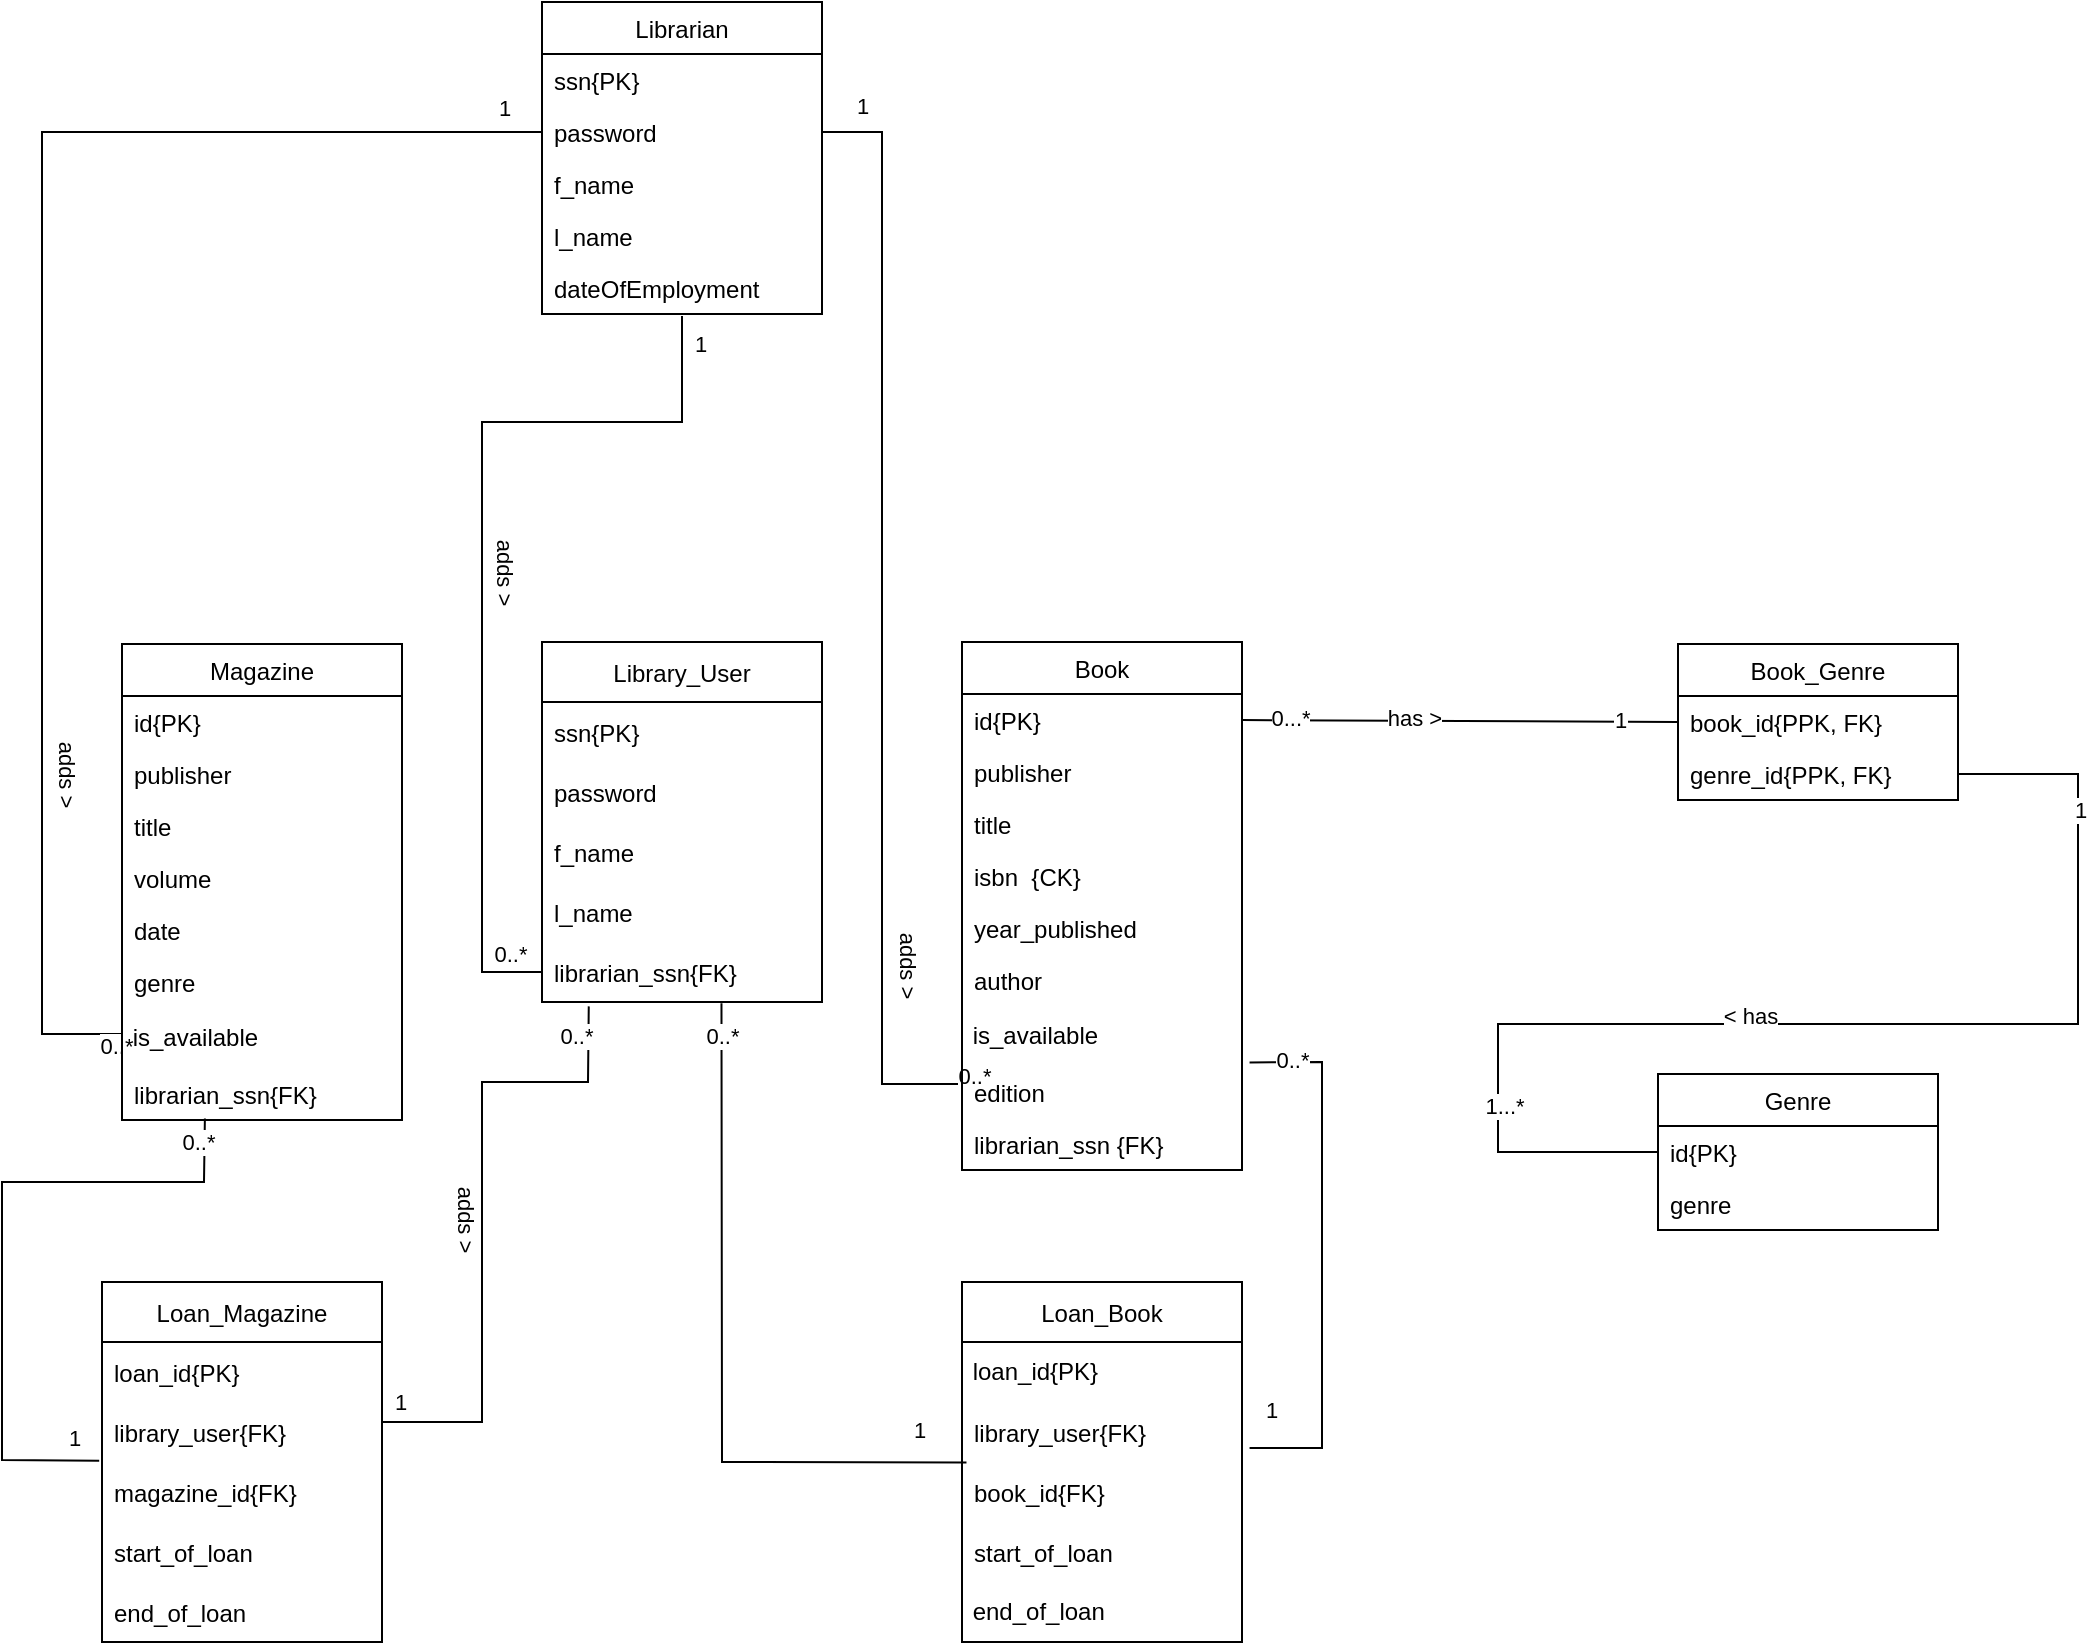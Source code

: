 <mxfile version="17.4.2" type="device"><diagram id="pBnnaY635bat9rIQ5Xoj" name="Page-1"><mxGraphModel dx="1747" dy="625" grid="1" gridSize="10" guides="1" tooltips="1" connect="1" arrows="1" fold="1" page="1" pageScale="1" pageWidth="827" pageHeight="1169" math="0" shadow="0"><root><mxCell id="0"/><mxCell id="1" parent="0"/><mxCell id="LRM3OZ17cF5kAG16-ZhB-17" value="Librarian" style="swimlane;fontStyle=0;childLayout=stackLayout;horizontal=1;startSize=26;fillColor=none;horizontalStack=0;resizeParent=1;resizeParentMax=0;resizeLast=0;collapsible=1;marginBottom=0;" parent="1" vertex="1"><mxGeometry x="230" y="40" width="140" height="156" as="geometry"/></mxCell><mxCell id="LRM3OZ17cF5kAG16-ZhB-18" value="ssn{PK}" style="text;strokeColor=none;fillColor=none;align=left;verticalAlign=top;spacingLeft=4;spacingRight=4;overflow=hidden;rotatable=0;points=[[0,0.5],[1,0.5]];portConstraint=eastwest;" parent="LRM3OZ17cF5kAG16-ZhB-17" vertex="1"><mxGeometry y="26" width="140" height="26" as="geometry"/></mxCell><mxCell id="LRM3OZ17cF5kAG16-ZhB-19" value="password" style="text;strokeColor=none;fillColor=none;align=left;verticalAlign=top;spacingLeft=4;spacingRight=4;overflow=hidden;rotatable=0;points=[[0,0.5],[1,0.5]];portConstraint=eastwest;" parent="LRM3OZ17cF5kAG16-ZhB-17" vertex="1"><mxGeometry y="52" width="140" height="26" as="geometry"/></mxCell><mxCell id="LRM3OZ17cF5kAG16-ZhB-20" value="f_name" style="text;strokeColor=none;fillColor=none;align=left;verticalAlign=top;spacingLeft=4;spacingRight=4;overflow=hidden;rotatable=0;points=[[0,0.5],[1,0.5]];portConstraint=eastwest;" parent="LRM3OZ17cF5kAG16-ZhB-17" vertex="1"><mxGeometry y="78" width="140" height="26" as="geometry"/></mxCell><mxCell id="LRM3OZ17cF5kAG16-ZhB-21" value="l_name" style="text;strokeColor=none;fillColor=none;align=left;verticalAlign=top;spacingLeft=4;spacingRight=4;overflow=hidden;rotatable=0;points=[[0,0.5],[1,0.5]];portConstraint=eastwest;" parent="LRM3OZ17cF5kAG16-ZhB-17" vertex="1"><mxGeometry y="104" width="140" height="26" as="geometry"/></mxCell><mxCell id="LRM3OZ17cF5kAG16-ZhB-22" value="dateOfEmployment" style="text;strokeColor=none;fillColor=none;align=left;verticalAlign=top;spacingLeft=4;spacingRight=4;overflow=hidden;rotatable=0;points=[[0,0.5],[1,0.5]];portConstraint=eastwest;" parent="LRM3OZ17cF5kAG16-ZhB-17" vertex="1"><mxGeometry y="130" width="140" height="26" as="geometry"/></mxCell><mxCell id="ihpnKmYiYtLlxpKcSlSX-11" style="edgeStyle=orthogonalEdgeStyle;rounded=0;orthogonalLoop=1;jettySize=auto;html=1;exitX=0;exitY=0.5;exitDx=0;exitDy=0;entryX=0;entryY=0.5;entryDx=0;entryDy=0;endArrow=none;endFill=0;" parent="1" source="9z7Sbk5JkKnWlo-hn_0G-9" target="LRM3OZ17cF5kAG16-ZhB-19" edge="1"><mxGeometry relative="1" as="geometry"><Array as="points"><mxPoint x="-20" y="556"/><mxPoint x="-20" y="105"/></Array></mxGeometry></mxCell><mxCell id="ihpnKmYiYtLlxpKcSlSX-12" value="1" style="edgeLabel;html=1;align=center;verticalAlign=middle;resizable=0;points=[];" parent="ihpnKmYiYtLlxpKcSlSX-11" vertex="1" connectable="0"><mxGeometry x="0.95" y="-1" relative="1" as="geometry"><mxPoint y="-13" as="offset"/></mxGeometry></mxCell><mxCell id="ihpnKmYiYtLlxpKcSlSX-13" value="0..*" style="edgeLabel;html=1;align=center;verticalAlign=middle;resizable=0;points=[];" parent="ihpnKmYiYtLlxpKcSlSX-11" vertex="1" connectable="0"><mxGeometry x="-0.96" y="-1" relative="1" as="geometry"><mxPoint x="-4" y="-9" as="offset"/></mxGeometry></mxCell><mxCell id="ihpnKmYiYtLlxpKcSlSX-14" value="adds &amp;gt;" style="edgeLabel;html=1;align=center;verticalAlign=middle;resizable=0;points=[];rotation=90;" parent="ihpnKmYiYtLlxpKcSlSX-11" vertex="1" connectable="0"><mxGeometry x="-0.379" y="-2" relative="1" as="geometry"><mxPoint x="11" y="39" as="offset"/></mxGeometry></mxCell><mxCell id="LRM3OZ17cF5kAG16-ZhB-27" value="Magazine" style="swimlane;fontStyle=0;childLayout=stackLayout;horizontal=1;startSize=26;fillColor=none;horizontalStack=0;resizeParent=1;resizeParentMax=0;resizeLast=0;collapsible=1;marginBottom=0;" parent="1" vertex="1"><mxGeometry x="20" y="361" width="140" height="238" as="geometry"/></mxCell><mxCell id="LRM3OZ17cF5kAG16-ZhB-37" value="id{PK}" style="text;strokeColor=none;fillColor=none;align=left;verticalAlign=top;spacingLeft=4;spacingRight=4;overflow=hidden;rotatable=0;points=[[0,0.5],[1,0.5]];portConstraint=eastwest;" parent="LRM3OZ17cF5kAG16-ZhB-27" vertex="1"><mxGeometry y="26" width="140" height="26" as="geometry"/></mxCell><mxCell id="9z7Sbk5JkKnWlo-hn_0G-4" value="publisher" style="text;strokeColor=none;fillColor=none;align=left;verticalAlign=top;spacingLeft=4;spacingRight=4;overflow=hidden;rotatable=0;points=[[0,0.5],[1,0.5]];portConstraint=eastwest;" parent="LRM3OZ17cF5kAG16-ZhB-27" vertex="1"><mxGeometry y="52" width="140" height="26" as="geometry"/></mxCell><mxCell id="9z7Sbk5JkKnWlo-hn_0G-3" value="title" style="text;strokeColor=none;fillColor=none;align=left;verticalAlign=top;spacingLeft=4;spacingRight=4;overflow=hidden;rotatable=0;points=[[0,0.5],[1,0.5]];portConstraint=eastwest;" parent="LRM3OZ17cF5kAG16-ZhB-27" vertex="1"><mxGeometry y="78" width="140" height="26" as="geometry"/></mxCell><mxCell id="LRM3OZ17cF5kAG16-ZhB-28" value="volume" style="text;strokeColor=none;fillColor=none;align=left;verticalAlign=top;spacingLeft=4;spacingRight=4;overflow=hidden;rotatable=0;points=[[0,0.5],[1,0.5]];portConstraint=eastwest;" parent="LRM3OZ17cF5kAG16-ZhB-27" vertex="1"><mxGeometry y="104" width="140" height="26" as="geometry"/></mxCell><mxCell id="LRM3OZ17cF5kAG16-ZhB-29" value="date" style="text;strokeColor=none;fillColor=none;align=left;verticalAlign=top;spacingLeft=4;spacingRight=4;overflow=hidden;rotatable=0;points=[[0,0.5],[1,0.5]];portConstraint=eastwest;" parent="LRM3OZ17cF5kAG16-ZhB-27" vertex="1"><mxGeometry y="130" width="140" height="26" as="geometry"/></mxCell><mxCell id="kPQlZ6vxVxmkbVm7FWdy-1" value="genre" style="text;strokeColor=none;fillColor=none;align=left;verticalAlign=top;spacingLeft=4;spacingRight=4;overflow=hidden;rotatable=0;points=[[0,0.5],[1,0.5]];portConstraint=eastwest;" parent="LRM3OZ17cF5kAG16-ZhB-27" vertex="1"><mxGeometry y="156" width="140" height="26" as="geometry"/></mxCell><mxCell id="RokqPy2EqhdtAGqtlkMt-1" value="&amp;nbsp;is_available" style="text;html=1;strokeColor=none;fillColor=none;align=left;verticalAlign=middle;whiteSpace=wrap;rounded=0;" parent="LRM3OZ17cF5kAG16-ZhB-27" vertex="1"><mxGeometry y="182" width="140" height="30" as="geometry"/></mxCell><mxCell id="9z7Sbk5JkKnWlo-hn_0G-9" value="librarian_ssn{FK}" style="text;strokeColor=none;fillColor=none;align=left;verticalAlign=top;spacingLeft=4;spacingRight=4;overflow=hidden;rotatable=0;points=[[0,0.5],[1,0.5]];portConstraint=eastwest;" parent="LRM3OZ17cF5kAG16-ZhB-27" vertex="1"><mxGeometry y="212" width="140" height="26" as="geometry"/></mxCell><mxCell id="ihpnKmYiYtLlxpKcSlSX-15" style="edgeStyle=orthogonalEdgeStyle;rounded=0;orthogonalLoop=1;jettySize=auto;html=1;entryX=1;entryY=0.5;entryDx=0;entryDy=0;endArrow=none;endFill=0;exitX=0;exitY=0.5;exitDx=0;exitDy=0;" parent="1" source="9z7Sbk5JkKnWlo-hn_0G-10" target="LRM3OZ17cF5kAG16-ZhB-19" edge="1"><mxGeometry relative="1" as="geometry"><Array as="points"><mxPoint x="400" y="581"/><mxPoint x="400" y="105"/></Array></mxGeometry></mxCell><mxCell id="ihpnKmYiYtLlxpKcSlSX-16" value="1" style="edgeLabel;html=1;align=center;verticalAlign=middle;resizable=0;points=[];" parent="ihpnKmYiYtLlxpKcSlSX-15" vertex="1" connectable="0"><mxGeometry x="0.919" y="-1" relative="1" as="geometry"><mxPoint x="-4" y="-12" as="offset"/></mxGeometry></mxCell><mxCell id="ihpnKmYiYtLlxpKcSlSX-17" value="0..*" style="edgeLabel;html=1;align=center;verticalAlign=middle;resizable=0;points=[];" parent="ihpnKmYiYtLlxpKcSlSX-15" vertex="1" connectable="0"><mxGeometry x="-0.919" y="1" relative="1" as="geometry"><mxPoint x="7" y="-11" as="offset"/></mxGeometry></mxCell><mxCell id="ihpnKmYiYtLlxpKcSlSX-18" value="adds &amp;gt;" style="edgeLabel;html=1;align=center;verticalAlign=middle;resizable=0;points=[];rotation=90;" parent="ihpnKmYiYtLlxpKcSlSX-15" vertex="1" connectable="0"><mxGeometry x="-0.549" relative="1" as="geometry"><mxPoint x="13" as="offset"/></mxGeometry></mxCell><mxCell id="LRM3OZ17cF5kAG16-ZhB-30" value="Book" style="swimlane;fontStyle=0;childLayout=stackLayout;horizontal=1;startSize=26;fillColor=none;horizontalStack=0;resizeParent=1;resizeParentMax=0;resizeLast=0;collapsible=1;marginBottom=0;" parent="1" vertex="1"><mxGeometry x="440" y="360" width="140" height="264" as="geometry"/></mxCell><mxCell id="LRM3OZ17cF5kAG16-ZhB-38" value="id{PK}" style="text;strokeColor=none;fillColor=none;align=left;verticalAlign=top;spacingLeft=4;spacingRight=4;overflow=hidden;rotatable=0;points=[[0,0.5],[1,0.5]];portConstraint=eastwest;" parent="LRM3OZ17cF5kAG16-ZhB-30" vertex="1"><mxGeometry y="26" width="140" height="26" as="geometry"/></mxCell><mxCell id="9z7Sbk5JkKnWlo-hn_0G-7" value="publisher" style="text;strokeColor=none;fillColor=none;align=left;verticalAlign=top;spacingLeft=4;spacingRight=4;overflow=hidden;rotatable=0;points=[[0,0.5],[1,0.5]];portConstraint=eastwest;" parent="LRM3OZ17cF5kAG16-ZhB-30" vertex="1"><mxGeometry y="52" width="140" height="26" as="geometry"/></mxCell><mxCell id="9z7Sbk5JkKnWlo-hn_0G-6" value="title" style="text;strokeColor=none;fillColor=none;align=left;verticalAlign=top;spacingLeft=4;spacingRight=4;overflow=hidden;rotatable=0;points=[[0,0.5],[1,0.5]];portConstraint=eastwest;" parent="LRM3OZ17cF5kAG16-ZhB-30" vertex="1"><mxGeometry y="78" width="140" height="26" as="geometry"/></mxCell><mxCell id="LRM3OZ17cF5kAG16-ZhB-31" value="isbn  {CK}" style="text;strokeColor=none;fillColor=none;align=left;verticalAlign=top;spacingLeft=4;spacingRight=4;overflow=hidden;rotatable=0;points=[[0,0.5],[1,0.5]];portConstraint=eastwest;" parent="LRM3OZ17cF5kAG16-ZhB-30" vertex="1"><mxGeometry y="104" width="140" height="26" as="geometry"/></mxCell><mxCell id="LRM3OZ17cF5kAG16-ZhB-32" value="year_published" style="text;strokeColor=none;fillColor=none;align=left;verticalAlign=top;spacingLeft=4;spacingRight=4;overflow=hidden;rotatable=0;points=[[0,0.5],[1,0.5]];portConstraint=eastwest;" parent="LRM3OZ17cF5kAG16-ZhB-30" vertex="1"><mxGeometry y="130" width="140" height="26" as="geometry"/></mxCell><mxCell id="LRM3OZ17cF5kAG16-ZhB-34" value="author" style="text;strokeColor=none;fillColor=none;align=left;verticalAlign=top;spacingLeft=4;spacingRight=4;overflow=hidden;rotatable=0;points=[[0,0.5],[1,0.5]];portConstraint=eastwest;" parent="LRM3OZ17cF5kAG16-ZhB-30" vertex="1"><mxGeometry y="156" width="140" height="26" as="geometry"/></mxCell><mxCell id="RokqPy2EqhdtAGqtlkMt-2" value="&amp;nbsp;is_available" style="text;html=1;strokeColor=none;fillColor=none;align=left;verticalAlign=middle;whiteSpace=wrap;rounded=0;" parent="LRM3OZ17cF5kAG16-ZhB-30" vertex="1"><mxGeometry y="182" width="140" height="30" as="geometry"/></mxCell><mxCell id="LRM3OZ17cF5kAG16-ZhB-35" value="edition" style="text;strokeColor=none;fillColor=none;align=left;verticalAlign=top;spacingLeft=4;spacingRight=4;overflow=hidden;rotatable=0;points=[[0,0.5],[1,0.5]];portConstraint=eastwest;" parent="LRM3OZ17cF5kAG16-ZhB-30" vertex="1"><mxGeometry y="212" width="140" height="26" as="geometry"/></mxCell><mxCell id="9z7Sbk5JkKnWlo-hn_0G-10" value="librarian_ssn {FK}" style="text;strokeColor=none;fillColor=none;align=left;verticalAlign=top;spacingLeft=4;spacingRight=4;overflow=hidden;rotatable=0;points=[[0,0.5],[1,0.5]];portConstraint=eastwest;" parent="LRM3OZ17cF5kAG16-ZhB-30" vertex="1"><mxGeometry y="238" width="140" height="26" as="geometry"/></mxCell><mxCell id="LRM3OZ17cF5kAG16-ZhB-70" value="Genre" style="swimlane;fontStyle=0;childLayout=stackLayout;horizontal=1;startSize=26;fillColor=none;horizontalStack=0;resizeParent=1;resizeParentMax=0;resizeLast=0;collapsible=1;marginBottom=0;" parent="1" vertex="1"><mxGeometry x="788" y="576" width="140" height="78" as="geometry"/></mxCell><mxCell id="LRM3OZ17cF5kAG16-ZhB-71" value="id{PK}" style="text;strokeColor=none;fillColor=none;align=left;verticalAlign=top;spacingLeft=4;spacingRight=4;overflow=hidden;rotatable=0;points=[[0,0.5],[1,0.5]];portConstraint=eastwest;" parent="LRM3OZ17cF5kAG16-ZhB-70" vertex="1"><mxGeometry y="26" width="140" height="26" as="geometry"/></mxCell><mxCell id="LRM3OZ17cF5kAG16-ZhB-72" value="genre" style="text;strokeColor=none;fillColor=none;align=left;verticalAlign=top;spacingLeft=4;spacingRight=4;overflow=hidden;rotatable=0;points=[[0,0.5],[1,0.5]];portConstraint=eastwest;" parent="LRM3OZ17cF5kAG16-ZhB-70" vertex="1"><mxGeometry y="52" width="140" height="26" as="geometry"/></mxCell><mxCell id="kPQlZ6vxVxmkbVm7FWdy-3" value="Book_Genre" style="swimlane;fontStyle=0;childLayout=stackLayout;horizontal=1;startSize=26;fillColor=none;horizontalStack=0;resizeParent=1;resizeParentMax=0;resizeLast=0;collapsible=1;marginBottom=0;" parent="1" vertex="1"><mxGeometry x="798" y="361" width="140" height="78" as="geometry"/></mxCell><mxCell id="kPQlZ6vxVxmkbVm7FWdy-4" value="book_id{PPK, FK}" style="text;strokeColor=none;fillColor=none;align=left;verticalAlign=top;spacingLeft=4;spacingRight=4;overflow=hidden;rotatable=0;points=[[0,0.5],[1,0.5]];portConstraint=eastwest;" parent="kPQlZ6vxVxmkbVm7FWdy-3" vertex="1"><mxGeometry y="26" width="140" height="26" as="geometry"/></mxCell><mxCell id="kPQlZ6vxVxmkbVm7FWdy-5" value="genre_id{PPK, FK}" style="text;strokeColor=none;fillColor=none;align=left;verticalAlign=top;spacingLeft=4;spacingRight=4;overflow=hidden;rotatable=0;points=[[0,0.5],[1,0.5]];portConstraint=eastwest;" parent="kPQlZ6vxVxmkbVm7FWdy-3" vertex="1"><mxGeometry y="52" width="140" height="26" as="geometry"/></mxCell><mxCell id="kPQlZ6vxVxmkbVm7FWdy-7" value="" style="endArrow=none;html=1;rounded=0;entryX=0;entryY=0.5;entryDx=0;entryDy=0;exitX=1;exitY=0.5;exitDx=0;exitDy=0;" parent="1" source="LRM3OZ17cF5kAG16-ZhB-38" target="kPQlZ6vxVxmkbVm7FWdy-4" edge="1"><mxGeometry width="50" height="50" relative="1" as="geometry"><mxPoint x="688" y="370" as="sourcePoint"/><mxPoint x="738" y="320" as="targetPoint"/></mxGeometry></mxCell><mxCell id="kPQlZ6vxVxmkbVm7FWdy-9" value="0...*" style="edgeLabel;html=1;align=center;verticalAlign=middle;resizable=0;points=[];" parent="kPQlZ6vxVxmkbVm7FWdy-7" vertex="1" connectable="0"><mxGeometry x="-0.771" y="1" relative="1" as="geometry"><mxPoint x="-1" as="offset"/></mxGeometry></mxCell><mxCell id="kPQlZ6vxVxmkbVm7FWdy-11" value="1" style="edgeLabel;html=1;align=center;verticalAlign=middle;resizable=0;points=[];" parent="kPQlZ6vxVxmkbVm7FWdy-7" vertex="1" connectable="0"><mxGeometry x="0.726" y="1" relative="1" as="geometry"><mxPoint x="1" as="offset"/></mxGeometry></mxCell><mxCell id="kPQlZ6vxVxmkbVm7FWdy-13" value="has &amp;gt;" style="edgeLabel;html=1;align=center;verticalAlign=middle;resizable=0;points=[];" parent="kPQlZ6vxVxmkbVm7FWdy-7" vertex="1" connectable="0"><mxGeometry x="-0.212" y="2" relative="1" as="geometry"><mxPoint as="offset"/></mxGeometry></mxCell><mxCell id="kPQlZ6vxVxmkbVm7FWdy-8" value="" style="endArrow=none;html=1;rounded=0;entryX=0;entryY=0.5;entryDx=0;entryDy=0;exitX=1;exitY=0.5;exitDx=0;exitDy=0;" parent="1" source="kPQlZ6vxVxmkbVm7FWdy-5" target="LRM3OZ17cF5kAG16-ZhB-71" edge="1"><mxGeometry width="50" height="50" relative="1" as="geometry"><mxPoint x="828" y="451" as="sourcePoint"/><mxPoint x="878" y="401" as="targetPoint"/><Array as="points"><mxPoint x="998" y="426"/><mxPoint x="998" y="551"/><mxPoint x="708" y="551"/><mxPoint x="708" y="615"/></Array></mxGeometry></mxCell><mxCell id="kPQlZ6vxVxmkbVm7FWdy-10" value="1...*" style="edgeLabel;html=1;align=center;verticalAlign=middle;resizable=0;points=[];" parent="kPQlZ6vxVxmkbVm7FWdy-8" vertex="1" connectable="0"><mxGeometry x="0.665" y="3" relative="1" as="geometry"><mxPoint as="offset"/></mxGeometry></mxCell><mxCell id="kPQlZ6vxVxmkbVm7FWdy-12" value="1" style="edgeLabel;html=1;align=center;verticalAlign=middle;resizable=0;points=[];" parent="kPQlZ6vxVxmkbVm7FWdy-8" vertex="1" connectable="0"><mxGeometry x="-0.749" y="1" relative="1" as="geometry"><mxPoint as="offset"/></mxGeometry></mxCell><mxCell id="kPQlZ6vxVxmkbVm7FWdy-14" value="&amp;lt; has" style="edgeLabel;html=1;align=center;verticalAlign=middle;resizable=0;points=[];" parent="kPQlZ6vxVxmkbVm7FWdy-8" vertex="1" connectable="0"><mxGeometry x="0.128" y="-4" relative="1" as="geometry"><mxPoint as="offset"/></mxGeometry></mxCell><mxCell id="ihpnKmYiYtLlxpKcSlSX-7" style="edgeStyle=orthogonalEdgeStyle;rounded=0;orthogonalLoop=1;jettySize=auto;html=1;exitX=0;exitY=0.5;exitDx=0;exitDy=0;entryX=0.5;entryY=1.038;entryDx=0;entryDy=0;entryPerimeter=0;endArrow=none;endFill=0;" parent="1" source="ihpnKmYiYtLlxpKcSlSX-6" target="LRM3OZ17cF5kAG16-ZhB-22" edge="1"><mxGeometry relative="1" as="geometry"><Array as="points"><mxPoint x="200" y="525"/><mxPoint x="200" y="250"/><mxPoint x="300" y="250"/></Array></mxGeometry></mxCell><mxCell id="ihpnKmYiYtLlxpKcSlSX-8" value="adds &amp;gt;" style="edgeLabel;html=1;align=center;verticalAlign=middle;resizable=0;points=[];rotation=90;" parent="ihpnKmYiYtLlxpKcSlSX-7" vertex="1" connectable="0"><mxGeometry x="0.006" y="-1" relative="1" as="geometry"><mxPoint x="11" as="offset"/></mxGeometry></mxCell><mxCell id="ihpnKmYiYtLlxpKcSlSX-9" value="1" style="edgeLabel;html=1;align=center;verticalAlign=middle;resizable=0;points=[];" parent="ihpnKmYiYtLlxpKcSlSX-7" vertex="1" connectable="0"><mxGeometry x="0.816" y="-2" relative="1" as="geometry"><mxPoint x="7" y="-28" as="offset"/></mxGeometry></mxCell><mxCell id="ihpnKmYiYtLlxpKcSlSX-10" value="0..*" style="edgeLabel;html=1;align=center;verticalAlign=middle;resizable=0;points=[];" parent="ihpnKmYiYtLlxpKcSlSX-7" vertex="1" connectable="0"><mxGeometry x="-0.853" y="-1" relative="1" as="geometry"><mxPoint x="13" y="-6" as="offset"/></mxGeometry></mxCell><mxCell id="ihpnKmYiYtLlxpKcSlSX-1" value="Library_User" style="swimlane;fontStyle=0;childLayout=stackLayout;horizontal=1;startSize=30;horizontalStack=0;resizeParent=1;resizeParentMax=0;resizeLast=0;collapsible=1;marginBottom=0;" parent="1" vertex="1"><mxGeometry x="230" y="360" width="140" height="180" as="geometry"/></mxCell><mxCell id="ihpnKmYiYtLlxpKcSlSX-2" value="ssn{PK}" style="text;strokeColor=none;fillColor=none;align=left;verticalAlign=middle;spacingLeft=4;spacingRight=4;overflow=hidden;points=[[0,0.5],[1,0.5]];portConstraint=eastwest;rotatable=0;" parent="ihpnKmYiYtLlxpKcSlSX-1" vertex="1"><mxGeometry y="30" width="140" height="30" as="geometry"/></mxCell><mxCell id="ihpnKmYiYtLlxpKcSlSX-3" value="password" style="text;strokeColor=none;fillColor=none;align=left;verticalAlign=middle;spacingLeft=4;spacingRight=4;overflow=hidden;points=[[0,0.5],[1,0.5]];portConstraint=eastwest;rotatable=0;" parent="ihpnKmYiYtLlxpKcSlSX-1" vertex="1"><mxGeometry y="60" width="140" height="30" as="geometry"/></mxCell><mxCell id="ihpnKmYiYtLlxpKcSlSX-4" value="f_name" style="text;strokeColor=none;fillColor=none;align=left;verticalAlign=middle;spacingLeft=4;spacingRight=4;overflow=hidden;points=[[0,0.5],[1,0.5]];portConstraint=eastwest;rotatable=0;" parent="ihpnKmYiYtLlxpKcSlSX-1" vertex="1"><mxGeometry y="90" width="140" height="30" as="geometry"/></mxCell><mxCell id="ihpnKmYiYtLlxpKcSlSX-5" value="l_name" style="text;strokeColor=none;fillColor=none;align=left;verticalAlign=middle;spacingLeft=4;spacingRight=4;overflow=hidden;points=[[0,0.5],[1,0.5]];portConstraint=eastwest;rotatable=0;" parent="ihpnKmYiYtLlxpKcSlSX-1" vertex="1"><mxGeometry y="120" width="140" height="30" as="geometry"/></mxCell><mxCell id="ihpnKmYiYtLlxpKcSlSX-6" value="librarian_ssn{FK}" style="text;strokeColor=none;fillColor=none;align=left;verticalAlign=middle;spacingLeft=4;spacingRight=4;overflow=hidden;points=[[0,0.5],[1,0.5]];portConstraint=eastwest;rotatable=0;" parent="ihpnKmYiYtLlxpKcSlSX-1" vertex="1"><mxGeometry y="150" width="140" height="30" as="geometry"/></mxCell><mxCell id="RokqPy2EqhdtAGqtlkMt-3" value="Loan_Book" style="swimlane;fontStyle=0;childLayout=stackLayout;horizontal=1;startSize=30;horizontalStack=0;resizeParent=1;resizeParentMax=0;resizeLast=0;collapsible=1;marginBottom=0;" parent="1" vertex="1"><mxGeometry x="440" y="680" width="140" height="180" as="geometry"/></mxCell><mxCell id="RokqPy2EqhdtAGqtlkMt-12" value="&amp;nbsp;loan_id{PK}" style="text;html=1;strokeColor=none;fillColor=none;align=left;verticalAlign=middle;whiteSpace=wrap;rounded=0;" parent="RokqPy2EqhdtAGqtlkMt-3" vertex="1"><mxGeometry y="30" width="140" height="30" as="geometry"/></mxCell><mxCell id="RokqPy2EqhdtAGqtlkMt-4" value="library_user{FK}" style="text;strokeColor=none;fillColor=none;align=left;verticalAlign=middle;spacingLeft=4;spacingRight=4;overflow=hidden;points=[[0,0.5],[1,0.5]];portConstraint=eastwest;rotatable=0;" parent="RokqPy2EqhdtAGqtlkMt-3" vertex="1"><mxGeometry y="60" width="140" height="30" as="geometry"/></mxCell><mxCell id="RokqPy2EqhdtAGqtlkMt-5" value="book_id{FK}" style="text;strokeColor=none;fillColor=none;align=left;verticalAlign=middle;spacingLeft=4;spacingRight=4;overflow=hidden;points=[[0,0.5],[1,0.5]];portConstraint=eastwest;rotatable=0;" parent="RokqPy2EqhdtAGqtlkMt-3" vertex="1"><mxGeometry y="90" width="140" height="30" as="geometry"/></mxCell><mxCell id="RokqPy2EqhdtAGqtlkMt-6" value="start_of_loan   " style="text;strokeColor=none;fillColor=none;align=left;verticalAlign=middle;spacingLeft=4;spacingRight=4;overflow=hidden;points=[[0,0.5],[1,0.5]];portConstraint=eastwest;rotatable=0;" parent="RokqPy2EqhdtAGqtlkMt-3" vertex="1"><mxGeometry y="120" width="140" height="30" as="geometry"/></mxCell><mxCell id="RokqPy2EqhdtAGqtlkMt-13" value="&amp;nbsp;end_of_loan" style="text;html=1;strokeColor=none;fillColor=none;align=left;verticalAlign=middle;whiteSpace=wrap;rounded=0;" parent="RokqPy2EqhdtAGqtlkMt-3" vertex="1"><mxGeometry y="150" width="140" height="30" as="geometry"/></mxCell><mxCell id="RokqPy2EqhdtAGqtlkMt-8" value="Loan_Magazine" style="swimlane;fontStyle=0;childLayout=stackLayout;horizontal=1;startSize=30;horizontalStack=0;resizeParent=1;resizeParentMax=0;resizeLast=0;collapsible=1;marginBottom=0;" parent="1" vertex="1"><mxGeometry x="10" y="680" width="140" height="180" as="geometry"/></mxCell><mxCell id="RokqPy2EqhdtAGqtlkMt-9" value="loan_id{PK}" style="text;strokeColor=none;fillColor=none;align=left;verticalAlign=middle;spacingLeft=4;spacingRight=4;overflow=hidden;points=[[0,0.5],[1,0.5]];portConstraint=eastwest;rotatable=0;" parent="RokqPy2EqhdtAGqtlkMt-8" vertex="1"><mxGeometry y="30" width="140" height="30" as="geometry"/></mxCell><mxCell id="RokqPy2EqhdtAGqtlkMt-10" value="library_user{FK}" style="text;strokeColor=none;fillColor=none;align=left;verticalAlign=middle;spacingLeft=4;spacingRight=4;overflow=hidden;points=[[0,0.5],[1,0.5]];portConstraint=eastwest;rotatable=0;" parent="RokqPy2EqhdtAGqtlkMt-8" vertex="1"><mxGeometry y="60" width="140" height="30" as="geometry"/></mxCell><mxCell id="RokqPy2EqhdtAGqtlkMt-11" value="magazine_id{FK}" style="text;strokeColor=none;fillColor=none;align=left;verticalAlign=middle;spacingLeft=4;spacingRight=4;overflow=hidden;points=[[0,0.5],[1,0.5]];portConstraint=eastwest;rotatable=0;" parent="RokqPy2EqhdtAGqtlkMt-8" vertex="1"><mxGeometry y="90" width="140" height="30" as="geometry"/></mxCell><mxCell id="RokqPy2EqhdtAGqtlkMt-14" value="start_of_loan" style="text;strokeColor=none;fillColor=none;align=left;verticalAlign=middle;spacingLeft=4;spacingRight=4;overflow=hidden;points=[[0,0.5],[1,0.5]];portConstraint=eastwest;rotatable=0;" parent="RokqPy2EqhdtAGqtlkMt-8" vertex="1"><mxGeometry y="120" width="140" height="30" as="geometry"/></mxCell><mxCell id="RokqPy2EqhdtAGqtlkMt-15" value="end_of_loan" style="text;strokeColor=none;fillColor=none;align=left;verticalAlign=middle;spacingLeft=4;spacingRight=4;overflow=hidden;points=[[0,0.5],[1,0.5]];portConstraint=eastwest;rotatable=0;" parent="RokqPy2EqhdtAGqtlkMt-8" vertex="1"><mxGeometry y="150" width="140" height="30" as="geometry"/></mxCell><mxCell id="RokqPy2EqhdtAGqtlkMt-16" value="" style="endArrow=none;html=1;rounded=0;entryX=0.167;entryY=1.073;entryDx=0;entryDy=0;entryPerimeter=0;" parent="1" target="ihpnKmYiYtLlxpKcSlSX-6" edge="1"><mxGeometry width="50" height="50" relative="1" as="geometry"><mxPoint x="150" y="750" as="sourcePoint"/><mxPoint x="320" y="570" as="targetPoint"/><Array as="points"><mxPoint x="200" y="750"/><mxPoint x="200" y="580"/><mxPoint x="253" y="580"/></Array></mxGeometry></mxCell><mxCell id="RokqPy2EqhdtAGqtlkMt-17" value="" style="endArrow=none;html=1;rounded=0;entryX=-0.01;entryY=0.98;entryDx=0;entryDy=0;entryPerimeter=0;exitX=0.296;exitY=0.969;exitDx=0;exitDy=0;exitPerimeter=0;" parent="1" source="9z7Sbk5JkKnWlo-hn_0G-9" target="RokqPy2EqhdtAGqtlkMt-10" edge="1"><mxGeometry width="50" height="50" relative="1" as="geometry"><mxPoint x="-40" y="630" as="sourcePoint"/><mxPoint x="-50" y="660" as="targetPoint"/><Array as="points"><mxPoint x="61" y="630"/><mxPoint x="-40" y="630"/><mxPoint x="-40" y="769"/></Array></mxGeometry></mxCell><mxCell id="RokqPy2EqhdtAGqtlkMt-18" value="" style="endArrow=none;html=1;rounded=0;entryX=0.641;entryY=1.02;entryDx=0;entryDy=0;entryPerimeter=0;exitX=0.016;exitY=0.007;exitDx=0;exitDy=0;exitPerimeter=0;" parent="1" source="RokqPy2EqhdtAGqtlkMt-5" target="ihpnKmYiYtLlxpKcSlSX-6" edge="1"><mxGeometry width="50" height="50" relative="1" as="geometry"><mxPoint x="320" y="760" as="sourcePoint"/><mxPoint x="370" y="640" as="targetPoint"/><Array as="points"><mxPoint x="320" y="770"/></Array></mxGeometry></mxCell><mxCell id="RokqPy2EqhdtAGqtlkMt-19" value="" style="endArrow=none;html=1;rounded=0;exitX=1.027;exitY=0.767;exitDx=0;exitDy=0;exitPerimeter=0;entryX=1.027;entryY=-0.069;entryDx=0;entryDy=0;entryPerimeter=0;" parent="1" source="RokqPy2EqhdtAGqtlkMt-4" target="LRM3OZ17cF5kAG16-ZhB-35" edge="1"><mxGeometry width="50" height="50" relative="1" as="geometry"><mxPoint x="640" y="760" as="sourcePoint"/><mxPoint x="690" y="710" as="targetPoint"/><Array as="points"><mxPoint x="620" y="763"/><mxPoint x="620" y="670"/><mxPoint x="620" y="570"/></Array></mxGeometry></mxCell><mxCell id="RokqPy2EqhdtAGqtlkMt-21" value="adds &amp;gt;" style="edgeLabel;html=1;align=center;verticalAlign=middle;resizable=0;points=[];rotation=90;" parent="1" vertex="1" connectable="0"><mxGeometry x="3" y="436" as="geometry"><mxPoint x="212" y="-189" as="offset"/></mxGeometry></mxCell><mxCell id="RokqPy2EqhdtAGqtlkMt-22" value="0..*" style="edgeLabel;html=1;align=center;verticalAlign=middle;resizable=0;points=[];" parent="1" vertex="1" connectable="0"><mxGeometry x="224" y="525" as="geometry"><mxPoint x="23" y="32" as="offset"/></mxGeometry></mxCell><mxCell id="RokqPy2EqhdtAGqtlkMt-23" value="0..*" style="edgeLabel;html=1;align=center;verticalAlign=middle;resizable=0;points=[];" parent="1" vertex="1" connectable="0"><mxGeometry x="230" y="525" as="geometry"><mxPoint x="-172" y="85" as="offset"/></mxGeometry></mxCell><mxCell id="RokqPy2EqhdtAGqtlkMt-24" value="1" style="edgeLabel;html=1;align=center;verticalAlign=middle;resizable=0;points=[];" parent="1" vertex="1" connectable="0"><mxGeometry x="234" y="535" as="geometry"><mxPoint x="-238" y="223" as="offset"/></mxGeometry></mxCell><mxCell id="RokqPy2EqhdtAGqtlkMt-25" value="1" style="edgeLabel;html=1;align=center;verticalAlign=middle;resizable=0;points=[];" parent="1" vertex="1" connectable="0"><mxGeometry x="244" y="535" as="geometry"><mxPoint x="-85" y="205" as="offset"/></mxGeometry></mxCell><mxCell id="RokqPy2EqhdtAGqtlkMt-26" value="0..*" style="edgeLabel;html=1;align=center;verticalAlign=middle;resizable=0;points=[];" parent="1" vertex="1" connectable="0"><mxGeometry x="254" y="555" as="geometry"><mxPoint x="351" y="14" as="offset"/></mxGeometry></mxCell><mxCell id="RokqPy2EqhdtAGqtlkMt-27" value="0..*" style="edgeLabel;html=1;align=center;verticalAlign=middle;resizable=0;points=[];" parent="1" vertex="1" connectable="0"><mxGeometry x="264" y="570" as="geometry"><mxPoint x="56" y="-13" as="offset"/></mxGeometry></mxCell><mxCell id="RokqPy2EqhdtAGqtlkMt-28" value="&lt;span style=&quot;color: rgb(0, 0, 0); font-family: Helvetica; font-size: 11px; font-style: normal; font-variant-ligatures: normal; font-variant-caps: normal; font-weight: 400; letter-spacing: normal; orphans: 2; text-align: center; text-indent: 0px; text-transform: none; widows: 2; word-spacing: 0px; -webkit-text-stroke-width: 0px; background-color: rgb(255, 255, 255); text-decoration-thickness: initial; text-decoration-style: initial; text-decoration-color: initial; float: none; display: inline !important;&quot;&gt;1&lt;/span&gt;" style="text;whiteSpace=wrap;html=1;" parent="1" vertex="1"><mxGeometry x="414" y="740" width="30" height="30" as="geometry"/></mxCell><mxCell id="RokqPy2EqhdtAGqtlkMt-29" value="&lt;span style=&quot;color: rgb(0, 0, 0); font-family: Helvetica; font-size: 11px; font-style: normal; font-variant-ligatures: normal; font-variant-caps: normal; font-weight: 400; letter-spacing: normal; orphans: 2; text-align: center; text-indent: 0px; text-transform: none; widows: 2; word-spacing: 0px; -webkit-text-stroke-width: 0px; background-color: rgb(255, 255, 255); text-decoration-thickness: initial; text-decoration-style: initial; text-decoration-color: initial; float: none; display: inline !important;&quot;&gt;1&lt;/span&gt;" style="text;whiteSpace=wrap;html=1;" parent="1" vertex="1"><mxGeometry x="590" y="730" width="10" height="30" as="geometry"/></mxCell></root></mxGraphModel></diagram></mxfile>